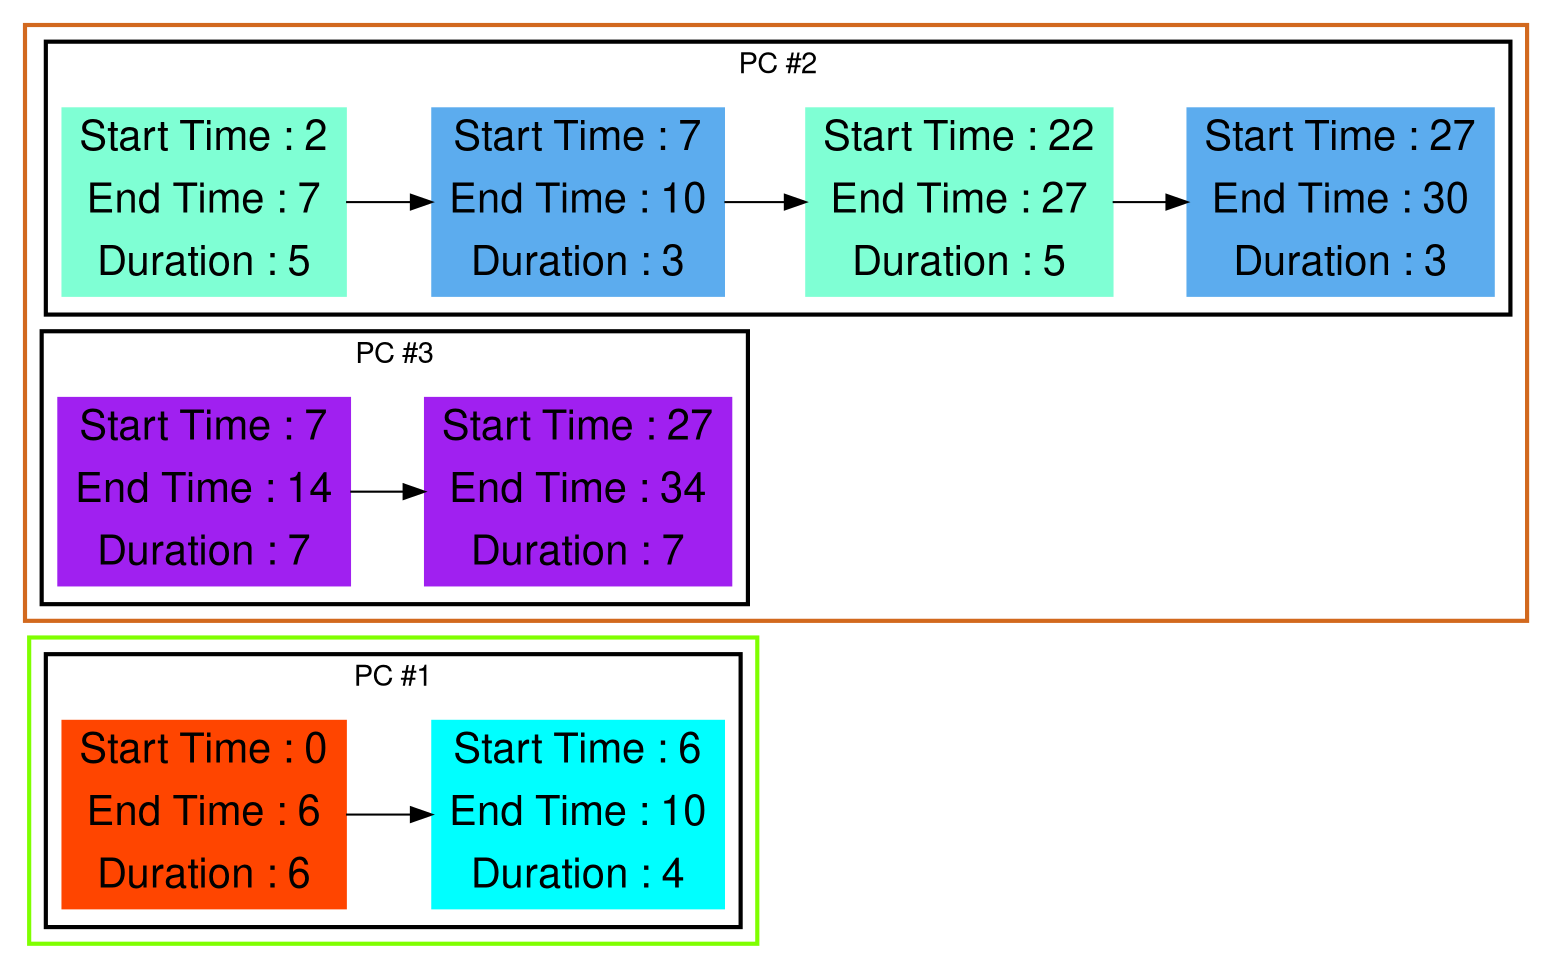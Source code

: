 digraph G {

fontname="Helvetica,Arial,sans-serif"
node [fontname="Helvetica,Arial,sans-serif"]
edge [fontname="Helvetica,Arial,sans-serif"]
graph [rankdir = "LR"];
node [fontsize = "20" shape = "ellipse"];

    subgraph cluster_Mod_0{
        color =chartreuse
        style = bold
        subgraph cluster_0{
           node [style=filled]
           color = black


            "node5" [
               label = "Start Time : 0 | End Time : 6 | Duration : 6"
               shape = "record"
               color = orangered1
            ]

            "node2" [
               label = "Start Time : 6 | End Time : 10 | Duration : 4"
               shape = "record"
               color = aqua
            ]

            node5 -> node2

            label = "PC #1"

        }
    }
    subgraph cluster_Mod_1{
        color =chocolate
        style = bold
        subgraph cluster_1{
           node [style=filled]
           color = black


            "node3" [
               label = "Start Time : 2 | End Time : 7 | Duration : 5"
               shape = "record"
               color = aquamarine
            ]

            "node0" [
               label = "Start Time : 7 | End Time : 10 | Duration : 3"
               shape = "record"
               color = steelblue2
            ]

            "node4" [
               label = "Start Time : 22 | End Time : 27 | Duration : 5"
               shape = "record"
               color = aquamarine
            ]

            "node1" [
               label = "Start Time : 27 | End Time : 30 | Duration : 3"
               shape = "record"
               color = steelblue2
            ]

            node3 -> node0 -> node4 -> node1

            label = "PC #2"

        }
        subgraph cluster_2{
           node [style=filled]
           color = black


            "node6" [
               label = "Start Time : 7 | End Time : 14 | Duration : 7"
               shape = "record"
               color = x11purple
            ]

            "node7" [
               label = "Start Time : 27 | End Time : 34 | Duration : 7"
               shape = "record"
               color = x11purple
            ]

            node6 -> node7

            label = "PC #3"

        }
    }
    subgraph cluster_Mod_3{
        color =coral
        style = bold
        subgraph cluster_3{
           node [style=filled]
           color = black


            

            label = "PC #4"

        }
    }
    subgraph cluster_Mod_4{
        color =cornflower
        style = bold
        subgraph cluster_4{
           node [style=filled]
           color = black


            

            label = "PC #5"

        }
    }
    subgraph cluster_Mod_5{
        color =crimson
        style = bold
        subgraph cluster_5{
           node [style=filled]
           color = black


            

            label = "PC #6"

        }
        subgraph cluster_6{
           node [style=filled]
           color = black


            

            label = "PC #7"

        }
    }




}


